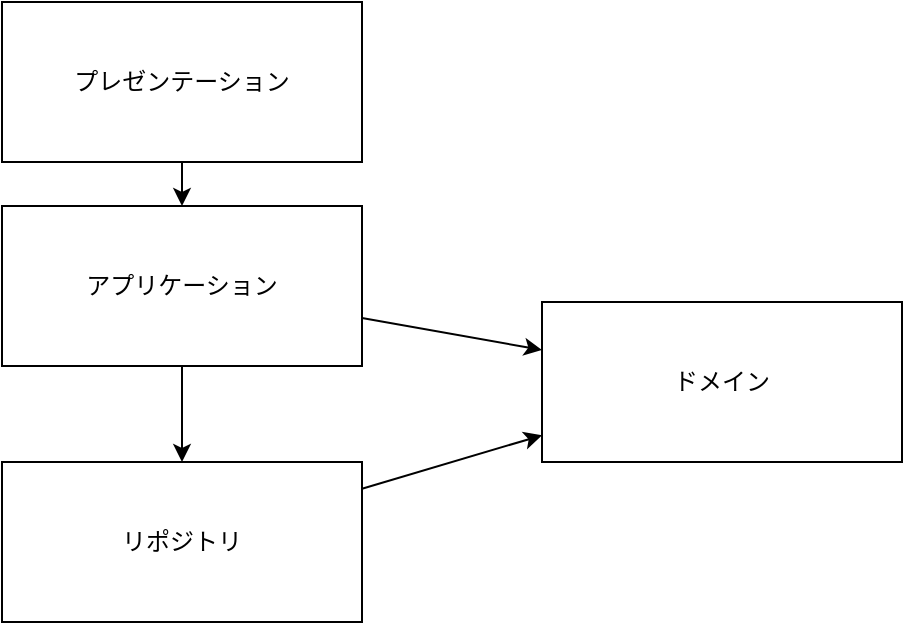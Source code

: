 <mxfile version="12.5.1" type="github">
  <diagram id="OX3ow7U-1NnqJ1XtgHkA" name="Page-1">
    <mxGraphModel dx="1186" dy="476" grid="1" gridSize="10" guides="1" tooltips="1" connect="1" arrows="1" fold="1" page="1" pageScale="1" pageWidth="1169" pageHeight="827" math="0" shadow="0">
      <root>
        <mxCell id="0"/>
        <mxCell id="1" parent="0"/>
        <mxCell id="i2X6mht94DRB6EFDdSf2-5" style="rounded=0;orthogonalLoop=1;jettySize=auto;html=1;" edge="1" parent="1" source="i2X6mht94DRB6EFDdSf2-1" target="i2X6mht94DRB6EFDdSf2-2">
          <mxGeometry relative="1" as="geometry"/>
        </mxCell>
        <mxCell id="i2X6mht94DRB6EFDdSf2-8" value="" style="edgeStyle=none;rounded=0;orthogonalLoop=1;jettySize=auto;html=1;" edge="1" parent="1" source="i2X6mht94DRB6EFDdSf2-1" target="i2X6mht94DRB6EFDdSf2-3">
          <mxGeometry relative="1" as="geometry"/>
        </mxCell>
        <mxCell id="i2X6mht94DRB6EFDdSf2-1" value="アプリケーション" style="rounded=0;whiteSpace=wrap;html=1;" vertex="1" parent="1">
          <mxGeometry x="210" y="152" width="180" height="80" as="geometry"/>
        </mxCell>
        <mxCell id="i2X6mht94DRB6EFDdSf2-2" value="ドメイン" style="rounded=0;whiteSpace=wrap;html=1;" vertex="1" parent="1">
          <mxGeometry x="480" y="200" width="180" height="80" as="geometry"/>
        </mxCell>
        <mxCell id="i2X6mht94DRB6EFDdSf2-6" style="rounded=0;orthogonalLoop=1;jettySize=auto;html=1;" edge="1" parent="1" source="i2X6mht94DRB6EFDdSf2-3" target="i2X6mht94DRB6EFDdSf2-2">
          <mxGeometry relative="1" as="geometry"/>
        </mxCell>
        <mxCell id="i2X6mht94DRB6EFDdSf2-3" value="リポジトリ" style="rounded=0;whiteSpace=wrap;html=1;" vertex="1" parent="1">
          <mxGeometry x="210" y="280" width="180" height="80" as="geometry"/>
        </mxCell>
        <mxCell id="i2X6mht94DRB6EFDdSf2-7" value="" style="edgeStyle=none;rounded=0;orthogonalLoop=1;jettySize=auto;html=1;" edge="1" parent="1" source="i2X6mht94DRB6EFDdSf2-4" target="i2X6mht94DRB6EFDdSf2-1">
          <mxGeometry relative="1" as="geometry"/>
        </mxCell>
        <mxCell id="i2X6mht94DRB6EFDdSf2-4" value="プレゼンテーション" style="rounded=0;whiteSpace=wrap;html=1;" vertex="1" parent="1">
          <mxGeometry x="210" y="50" width="180" height="80" as="geometry"/>
        </mxCell>
      </root>
    </mxGraphModel>
  </diagram>
</mxfile>
